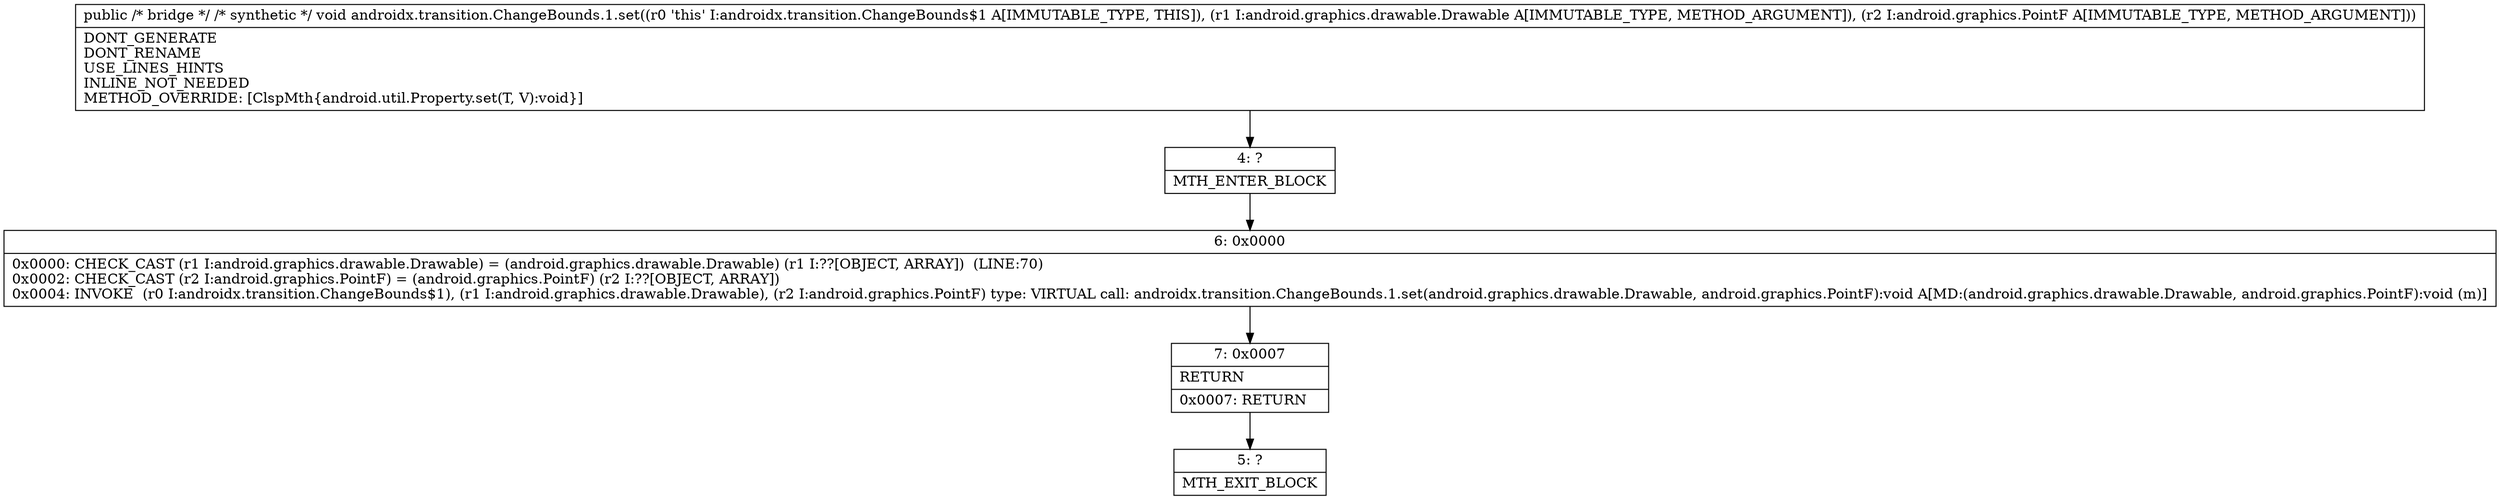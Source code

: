digraph "CFG forandroidx.transition.ChangeBounds.1.set(Ljava\/lang\/Object;Ljava\/lang\/Object;)V" {
Node_4 [shape=record,label="{4\:\ ?|MTH_ENTER_BLOCK\l}"];
Node_6 [shape=record,label="{6\:\ 0x0000|0x0000: CHECK_CAST (r1 I:android.graphics.drawable.Drawable) = (android.graphics.drawable.Drawable) (r1 I:??[OBJECT, ARRAY])  (LINE:70)\l0x0002: CHECK_CAST (r2 I:android.graphics.PointF) = (android.graphics.PointF) (r2 I:??[OBJECT, ARRAY]) \l0x0004: INVOKE  (r0 I:androidx.transition.ChangeBounds$1), (r1 I:android.graphics.drawable.Drawable), (r2 I:android.graphics.PointF) type: VIRTUAL call: androidx.transition.ChangeBounds.1.set(android.graphics.drawable.Drawable, android.graphics.PointF):void A[MD:(android.graphics.drawable.Drawable, android.graphics.PointF):void (m)]\l}"];
Node_7 [shape=record,label="{7\:\ 0x0007|RETURN\l|0x0007: RETURN   \l}"];
Node_5 [shape=record,label="{5\:\ ?|MTH_EXIT_BLOCK\l}"];
MethodNode[shape=record,label="{public \/* bridge *\/ \/* synthetic *\/ void androidx.transition.ChangeBounds.1.set((r0 'this' I:androidx.transition.ChangeBounds$1 A[IMMUTABLE_TYPE, THIS]), (r1 I:android.graphics.drawable.Drawable A[IMMUTABLE_TYPE, METHOD_ARGUMENT]), (r2 I:android.graphics.PointF A[IMMUTABLE_TYPE, METHOD_ARGUMENT]))  | DONT_GENERATE\lDONT_RENAME\lUSE_LINES_HINTS\lINLINE_NOT_NEEDED\lMETHOD_OVERRIDE: [ClspMth\{android.util.Property.set(T, V):void\}]\l}"];
MethodNode -> Node_4;Node_4 -> Node_6;
Node_6 -> Node_7;
Node_7 -> Node_5;
}

